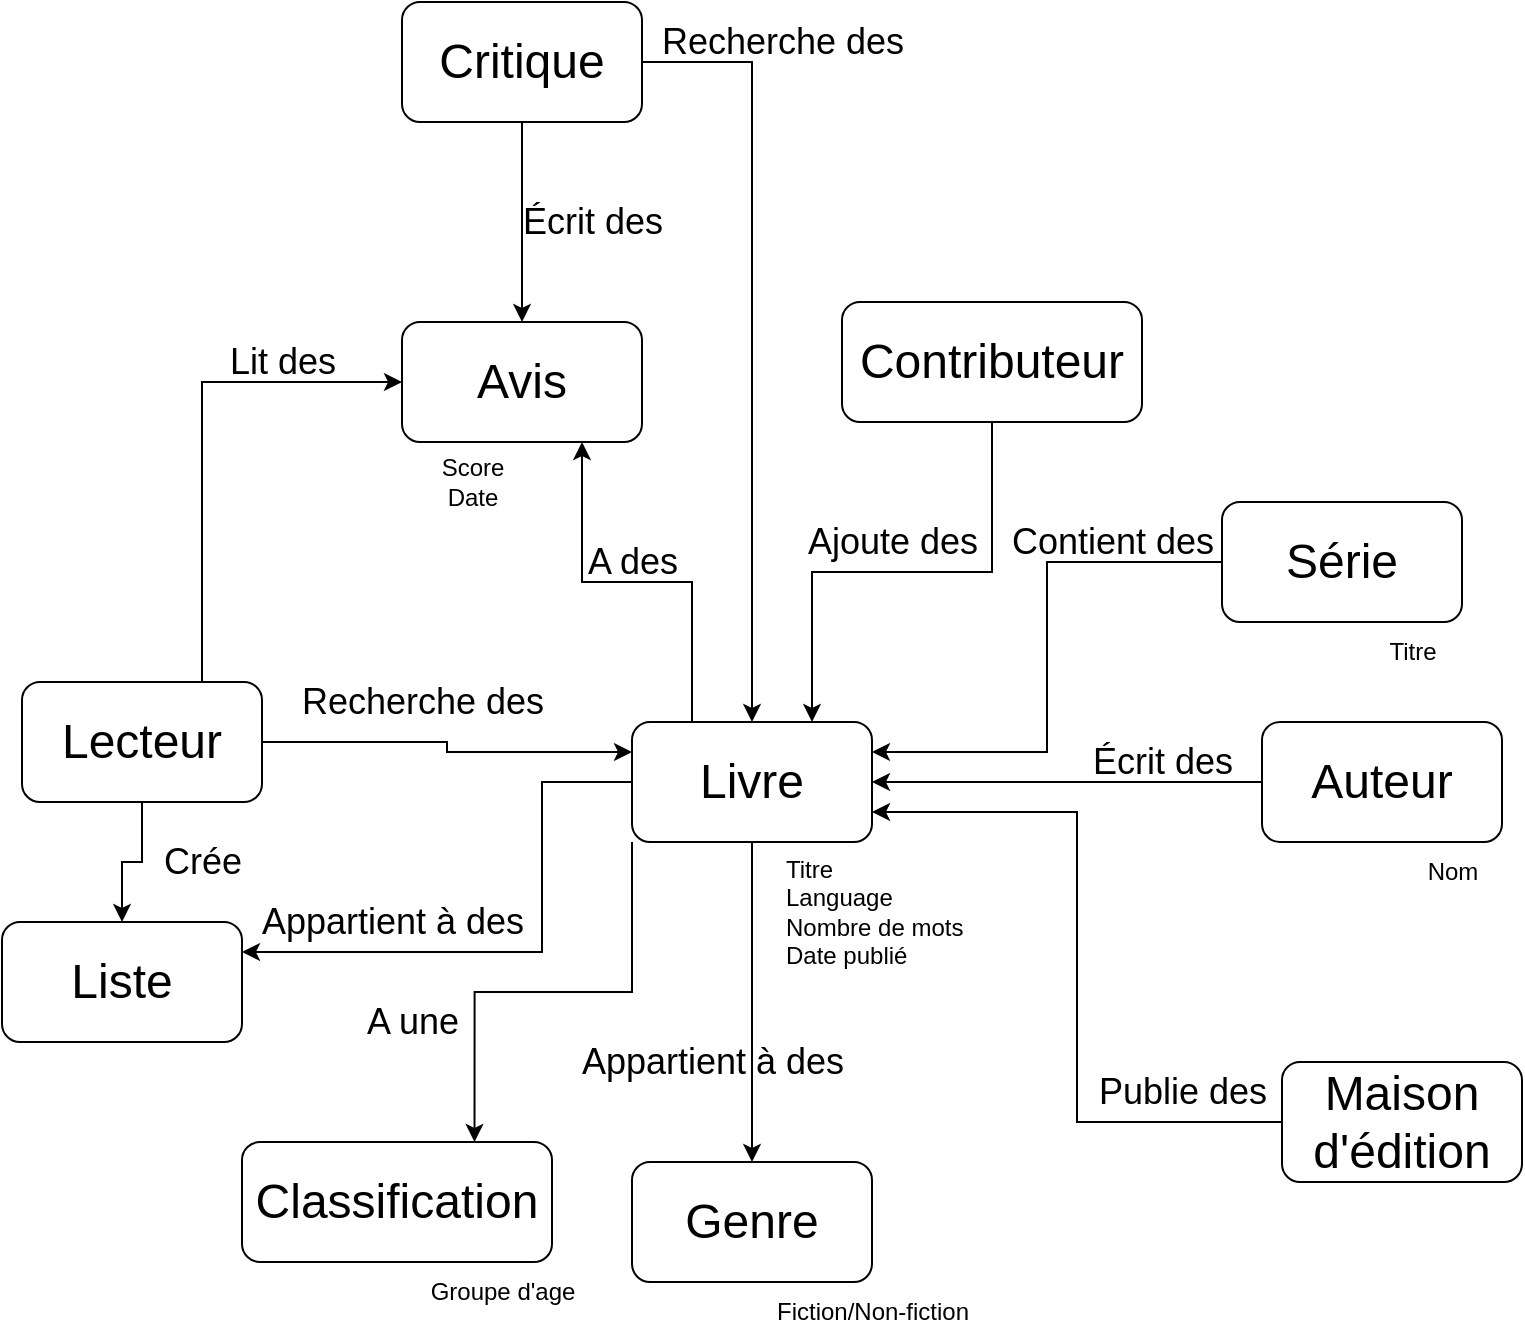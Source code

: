 <mxfile version="21.5.0" type="device">
  <diagram name="Page-1" id="Ax06X-4NIvisJhjtFsqR">
    <mxGraphModel dx="2284" dy="822" grid="1" gridSize="10" guides="1" tooltips="1" connect="1" arrows="1" fold="1" page="1" pageScale="1" pageWidth="850" pageHeight="1100" math="0" shadow="0">
      <root>
        <mxCell id="0" />
        <mxCell id="1" parent="0" />
        <mxCell id="MLrWOcbh6ogIc63_uTV6-1" value="Avis" style="rounded=1;whiteSpace=wrap;html=1;fontSize=24;" parent="1" vertex="1">
          <mxGeometry x="190" y="280" width="120" height="60" as="geometry" />
        </mxCell>
        <mxCell id="MLrWOcbh6ogIc63_uTV6-33" style="edgeStyle=orthogonalEdgeStyle;rounded=0;orthogonalLoop=1;jettySize=auto;html=1;entryX=0.5;entryY=0;entryDx=0;entryDy=0;" parent="1" source="MLrWOcbh6ogIc63_uTV6-2" target="MLrWOcbh6ogIc63_uTV6-9" edge="1">
          <mxGeometry relative="1" as="geometry" />
        </mxCell>
        <mxCell id="MLrWOcbh6ogIc63_uTV6-48" style="edgeStyle=orthogonalEdgeStyle;rounded=0;orthogonalLoop=1;jettySize=auto;html=1;entryX=0.75;entryY=0;entryDx=0;entryDy=0;exitX=0;exitY=1;exitDx=0;exitDy=0;" parent="1" source="MLrWOcbh6ogIc63_uTV6-2" target="MLrWOcbh6ogIc63_uTV6-12" edge="1">
          <mxGeometry relative="1" as="geometry" />
        </mxCell>
        <mxCell id="MLrWOcbh6ogIc63_uTV6-52" style="edgeStyle=orthogonalEdgeStyle;rounded=0;orthogonalLoop=1;jettySize=auto;html=1;entryX=0.75;entryY=1;entryDx=0;entryDy=0;exitX=0.25;exitY=0;exitDx=0;exitDy=0;" parent="1" source="MLrWOcbh6ogIc63_uTV6-2" target="MLrWOcbh6ogIc63_uTV6-1" edge="1">
          <mxGeometry relative="1" as="geometry" />
        </mxCell>
        <mxCell id="SdwS1nG7Wh5LNOfHGM2n-3" style="edgeStyle=orthogonalEdgeStyle;rounded=0;orthogonalLoop=1;jettySize=auto;html=1;entryX=1;entryY=0.25;entryDx=0;entryDy=0;" edge="1" parent="1" source="MLrWOcbh6ogIc63_uTV6-2" target="SdwS1nG7Wh5LNOfHGM2n-1">
          <mxGeometry relative="1" as="geometry">
            <Array as="points">
              <mxPoint x="260" y="510" />
              <mxPoint x="260" y="595" />
            </Array>
          </mxGeometry>
        </mxCell>
        <mxCell id="MLrWOcbh6ogIc63_uTV6-2" value="&lt;div style=&quot;font-size: 24px;&quot;&gt;Livre&lt;/div&gt;" style="rounded=1;whiteSpace=wrap;html=1;fontSize=24;" parent="1" vertex="1">
          <mxGeometry x="305" y="480" width="120" height="60" as="geometry" />
        </mxCell>
        <mxCell id="MLrWOcbh6ogIc63_uTV6-53" style="edgeStyle=orthogonalEdgeStyle;rounded=0;orthogonalLoop=1;jettySize=auto;html=1;" parent="1" source="MLrWOcbh6ogIc63_uTV6-5" target="MLrWOcbh6ogIc63_uTV6-1" edge="1">
          <mxGeometry relative="1" as="geometry" />
        </mxCell>
        <mxCell id="MLrWOcbh6ogIc63_uTV6-73" style="edgeStyle=orthogonalEdgeStyle;rounded=0;orthogonalLoop=1;jettySize=auto;html=1;exitX=1;exitY=0.5;exitDx=0;exitDy=0;entryX=0.5;entryY=0;entryDx=0;entryDy=0;" parent="1" source="MLrWOcbh6ogIc63_uTV6-5" target="MLrWOcbh6ogIc63_uTV6-2" edge="1">
          <mxGeometry relative="1" as="geometry" />
        </mxCell>
        <mxCell id="MLrWOcbh6ogIc63_uTV6-5" value="Critique" style="rounded=1;whiteSpace=wrap;html=1;fontSize=24;" parent="1" vertex="1">
          <mxGeometry x="190" y="120" width="120" height="60" as="geometry" />
        </mxCell>
        <mxCell id="MLrWOcbh6ogIc63_uTV6-50" style="edgeStyle=orthogonalEdgeStyle;rounded=0;orthogonalLoop=1;jettySize=auto;html=1;entryX=1;entryY=0.25;entryDx=0;entryDy=0;" parent="1" source="MLrWOcbh6ogIc63_uTV6-6" target="MLrWOcbh6ogIc63_uTV6-2" edge="1">
          <mxGeometry relative="1" as="geometry" />
        </mxCell>
        <mxCell id="MLrWOcbh6ogIc63_uTV6-6" value="&lt;div&gt;Série&lt;/div&gt;" style="rounded=1;whiteSpace=wrap;html=1;fontSize=24;" parent="1" vertex="1">
          <mxGeometry x="600" y="370" width="120" height="60" as="geometry" />
        </mxCell>
        <mxCell id="MLrWOcbh6ogIc63_uTV6-39" style="edgeStyle=orthogonalEdgeStyle;rounded=0;orthogonalLoop=1;jettySize=auto;html=1;entryX=0.75;entryY=0;entryDx=0;entryDy=0;" parent="1" source="MLrWOcbh6ogIc63_uTV6-7" target="MLrWOcbh6ogIc63_uTV6-2" edge="1">
          <mxGeometry relative="1" as="geometry" />
        </mxCell>
        <mxCell id="MLrWOcbh6ogIc63_uTV6-7" value="Contributeur" style="rounded=1;whiteSpace=wrap;html=1;fontSize=24;" parent="1" vertex="1">
          <mxGeometry x="410" y="270" width="150" height="60" as="geometry" />
        </mxCell>
        <mxCell id="MLrWOcbh6ogIc63_uTV6-46" style="edgeStyle=orthogonalEdgeStyle;rounded=0;orthogonalLoop=1;jettySize=auto;html=1;entryX=0;entryY=0.25;entryDx=0;entryDy=0;" parent="1" source="MLrWOcbh6ogIc63_uTV6-8" target="MLrWOcbh6ogIc63_uTV6-2" edge="1">
          <mxGeometry relative="1" as="geometry" />
        </mxCell>
        <mxCell id="MLrWOcbh6ogIc63_uTV6-71" style="edgeStyle=orthogonalEdgeStyle;rounded=0;orthogonalLoop=1;jettySize=auto;html=1;entryX=0;entryY=0.5;entryDx=0;entryDy=0;exitX=0.75;exitY=0;exitDx=0;exitDy=0;" parent="1" source="MLrWOcbh6ogIc63_uTV6-8" target="MLrWOcbh6ogIc63_uTV6-1" edge="1">
          <mxGeometry relative="1" as="geometry">
            <mxPoint x="70" y="310" as="targetPoint" />
          </mxGeometry>
        </mxCell>
        <mxCell id="SdwS1nG7Wh5LNOfHGM2n-2" style="edgeStyle=orthogonalEdgeStyle;rounded=0;orthogonalLoop=1;jettySize=auto;html=1;entryX=0.5;entryY=0;entryDx=0;entryDy=0;" edge="1" parent="1" source="MLrWOcbh6ogIc63_uTV6-8" target="SdwS1nG7Wh5LNOfHGM2n-1">
          <mxGeometry relative="1" as="geometry" />
        </mxCell>
        <mxCell id="MLrWOcbh6ogIc63_uTV6-8" value="Lecteur" style="rounded=1;whiteSpace=wrap;html=1;fontSize=24;" parent="1" vertex="1">
          <mxGeometry y="460" width="120" height="60" as="geometry" />
        </mxCell>
        <mxCell id="MLrWOcbh6ogIc63_uTV6-9" value="Genre" style="rounded=1;whiteSpace=wrap;html=1;fontSize=24;" parent="1" vertex="1">
          <mxGeometry x="305" y="700" width="120" height="60" as="geometry" />
        </mxCell>
        <mxCell id="MLrWOcbh6ogIc63_uTV6-36" style="edgeStyle=orthogonalEdgeStyle;rounded=0;orthogonalLoop=1;jettySize=auto;html=1;entryX=1;entryY=0.75;entryDx=0;entryDy=0;" parent="1" source="MLrWOcbh6ogIc63_uTV6-10" target="MLrWOcbh6ogIc63_uTV6-2" edge="1">
          <mxGeometry relative="1" as="geometry" />
        </mxCell>
        <mxCell id="MLrWOcbh6ogIc63_uTV6-10" value="&lt;div&gt;Maison d&#39;édition&lt;/div&gt;" style="rounded=1;whiteSpace=wrap;html=1;fontSize=24;" parent="1" vertex="1">
          <mxGeometry x="630" y="650" width="120" height="60" as="geometry" />
        </mxCell>
        <mxCell id="MLrWOcbh6ogIc63_uTV6-38" style="edgeStyle=orthogonalEdgeStyle;rounded=0;orthogonalLoop=1;jettySize=auto;html=1;entryX=1;entryY=0.5;entryDx=0;entryDy=0;" parent="1" source="MLrWOcbh6ogIc63_uTV6-11" target="MLrWOcbh6ogIc63_uTV6-2" edge="1">
          <mxGeometry relative="1" as="geometry" />
        </mxCell>
        <mxCell id="MLrWOcbh6ogIc63_uTV6-11" value="Auteur" style="rounded=1;whiteSpace=wrap;html=1;fontSize=24;" parent="1" vertex="1">
          <mxGeometry x="620" y="480" width="120" height="60" as="geometry" />
        </mxCell>
        <mxCell id="MLrWOcbh6ogIc63_uTV6-12" value="&lt;div&gt;Classification&lt;/div&gt;" style="rounded=1;whiteSpace=wrap;html=1;fontSize=24;" parent="1" vertex="1">
          <mxGeometry x="110" y="690" width="155" height="60" as="geometry" />
        </mxCell>
        <mxCell id="MLrWOcbh6ogIc63_uTV6-55" value="Titre&lt;br&gt;Language&lt;br&gt;Nombre de mots&lt;br&gt;Date publié" style="text;html=1;align=left;verticalAlign=middle;resizable=0;points=[];autosize=1;strokeColor=none;fillColor=none;" parent="1" vertex="1">
          <mxGeometry x="380" y="540" width="110" height="70" as="geometry" />
        </mxCell>
        <mxCell id="MLrWOcbh6ogIc63_uTV6-56" value="&lt;div&gt;Fiction/Non-fiction&lt;/div&gt;" style="text;html=1;align=center;verticalAlign=middle;resizable=0;points=[];autosize=1;strokeColor=none;fillColor=none;" parent="1" vertex="1">
          <mxGeometry x="365" y="760" width="120" height="30" as="geometry" />
        </mxCell>
        <mxCell id="MLrWOcbh6ogIc63_uTV6-57" value="&lt;div&gt;Groupe d&#39;age&lt;/div&gt;" style="text;html=1;align=center;verticalAlign=middle;resizable=0;points=[];autosize=1;strokeColor=none;fillColor=none;" parent="1" vertex="1">
          <mxGeometry x="190" y="750" width="100" height="30" as="geometry" />
        </mxCell>
        <mxCell id="MLrWOcbh6ogIc63_uTV6-60" value="Score&lt;br&gt;Date" style="text;html=1;align=center;verticalAlign=middle;resizable=0;points=[];autosize=1;strokeColor=none;fillColor=none;" parent="1" vertex="1">
          <mxGeometry x="200" y="340" width="50" height="40" as="geometry" />
        </mxCell>
        <mxCell id="MLrWOcbh6ogIc63_uTV6-61" value="&lt;div&gt;Nom&lt;/div&gt;" style="text;html=1;align=center;verticalAlign=middle;resizable=0;points=[];autosize=1;strokeColor=none;fillColor=none;" parent="1" vertex="1">
          <mxGeometry x="690" y="540" width="50" height="30" as="geometry" />
        </mxCell>
        <mxCell id="MLrWOcbh6ogIc63_uTV6-62" value="&lt;div style=&quot;font-size: 18px;&quot;&gt;Publie des&lt;br&gt;&lt;/div&gt;" style="text;html=1;align=center;verticalAlign=middle;resizable=0;points=[];autosize=1;strokeColor=none;fillColor=none;fontSize=18;" parent="1" vertex="1">
          <mxGeometry x="525" y="645" width="110" height="40" as="geometry" />
        </mxCell>
        <mxCell id="MLrWOcbh6ogIc63_uTV6-63" value="&lt;div&gt;Écrit des&lt;/div&gt;" style="text;html=1;align=center;verticalAlign=middle;resizable=0;points=[];autosize=1;strokeColor=none;fillColor=none;fontSize=18;" parent="1" vertex="1">
          <mxGeometry x="525" y="480" width="90" height="40" as="geometry" />
        </mxCell>
        <mxCell id="MLrWOcbh6ogIc63_uTV6-64" value="Contient des" style="text;html=1;align=center;verticalAlign=middle;resizable=0;points=[];autosize=1;strokeColor=none;fillColor=none;fontSize=18;" parent="1" vertex="1">
          <mxGeometry x="485" y="370" width="120" height="40" as="geometry" />
        </mxCell>
        <mxCell id="MLrWOcbh6ogIc63_uTV6-65" value="&lt;div&gt;Ajoute des&lt;/div&gt;" style="text;html=1;align=center;verticalAlign=middle;resizable=0;points=[];autosize=1;strokeColor=none;fillColor=none;fontSize=18;" parent="1" vertex="1">
          <mxGeometry x="380" y="370" width="110" height="40" as="geometry" />
        </mxCell>
        <mxCell id="MLrWOcbh6ogIc63_uTV6-66" value="&lt;div&gt;Écrit des&lt;/div&gt;" style="text;html=1;align=center;verticalAlign=middle;resizable=0;points=[];autosize=1;strokeColor=none;fillColor=none;fontSize=18;" parent="1" vertex="1">
          <mxGeometry x="240" y="210" width="90" height="40" as="geometry" />
        </mxCell>
        <mxCell id="MLrWOcbh6ogIc63_uTV6-67" value="&lt;div&gt;A des&lt;/div&gt;" style="text;html=1;align=center;verticalAlign=middle;resizable=0;points=[];autosize=1;strokeColor=none;fillColor=none;fontSize=18;" parent="1" vertex="1">
          <mxGeometry x="270" y="380" width="70" height="40" as="geometry" />
        </mxCell>
        <mxCell id="MLrWOcbh6ogIc63_uTV6-68" value="Appartient à des" style="text;html=1;align=center;verticalAlign=middle;resizable=0;points=[];autosize=1;strokeColor=none;fillColor=none;fontSize=18;" parent="1" vertex="1">
          <mxGeometry x="270" y="630" width="150" height="40" as="geometry" />
        </mxCell>
        <mxCell id="MLrWOcbh6ogIc63_uTV6-69" value="A une" style="text;html=1;align=center;verticalAlign=middle;resizable=0;points=[];autosize=1;strokeColor=none;fillColor=none;fontSize=18;" parent="1" vertex="1">
          <mxGeometry x="160" y="610" width="70" height="40" as="geometry" />
        </mxCell>
        <mxCell id="MLrWOcbh6ogIc63_uTV6-70" value="Recherche des" style="text;html=1;align=center;verticalAlign=middle;resizable=0;points=[];autosize=1;strokeColor=none;fillColor=none;fontSize=18;" parent="1" vertex="1">
          <mxGeometry x="130" y="450" width="140" height="40" as="geometry" />
        </mxCell>
        <mxCell id="MLrWOcbh6ogIc63_uTV6-72" value="Lit des" style="text;html=1;align=center;verticalAlign=middle;resizable=0;points=[];autosize=1;strokeColor=none;fillColor=none;fontSize=18;" parent="1" vertex="1">
          <mxGeometry x="90" y="280" width="80" height="40" as="geometry" />
        </mxCell>
        <mxCell id="MLrWOcbh6ogIc63_uTV6-74" value="Recherche des" style="text;html=1;align=center;verticalAlign=middle;resizable=0;points=[];autosize=1;strokeColor=none;fillColor=none;fontSize=18;" parent="1" vertex="1">
          <mxGeometry x="310" y="120" width="140" height="40" as="geometry" />
        </mxCell>
        <mxCell id="MLrWOcbh6ogIc63_uTV6-75" value="&lt;div&gt;Titre&lt;/div&gt;" style="text;html=1;align=center;verticalAlign=middle;resizable=0;points=[];autosize=1;strokeColor=none;fillColor=none;" parent="1" vertex="1">
          <mxGeometry x="670" y="430" width="50" height="30" as="geometry" />
        </mxCell>
        <mxCell id="SdwS1nG7Wh5LNOfHGM2n-1" value="Liste" style="rounded=1;whiteSpace=wrap;html=1;fontSize=24;" vertex="1" parent="1">
          <mxGeometry x="-10" y="580" width="120" height="60" as="geometry" />
        </mxCell>
        <mxCell id="SdwS1nG7Wh5LNOfHGM2n-4" value="Appartient à des" style="text;html=1;align=center;verticalAlign=middle;resizable=0;points=[];autosize=1;strokeColor=none;fillColor=none;fontSize=18;" vertex="1" parent="1">
          <mxGeometry x="110" y="560" width="150" height="40" as="geometry" />
        </mxCell>
        <mxCell id="SdwS1nG7Wh5LNOfHGM2n-5" value="Crée" style="text;html=1;align=center;verticalAlign=middle;resizable=0;points=[];autosize=1;strokeColor=none;fillColor=none;fontSize=18;" vertex="1" parent="1">
          <mxGeometry x="60" y="530" width="60" height="40" as="geometry" />
        </mxCell>
      </root>
    </mxGraphModel>
  </diagram>
</mxfile>
